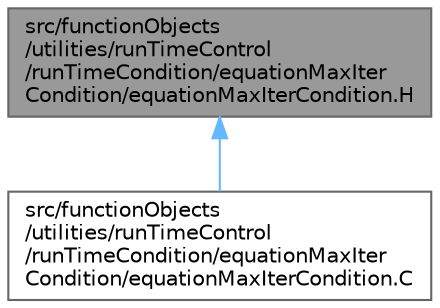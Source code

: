 digraph "src/functionObjects/utilities/runTimeControl/runTimeCondition/equationMaxIterCondition/equationMaxIterCondition.H"
{
 // LATEX_PDF_SIZE
  bgcolor="transparent";
  edge [fontname=Helvetica,fontsize=10,labelfontname=Helvetica,labelfontsize=10];
  node [fontname=Helvetica,fontsize=10,shape=box,height=0.2,width=0.4];
  Node1 [id="Node000001",label="src/functionObjects\l/utilities/runTimeControl\l/runTimeCondition/equationMaxIter\lCondition/equationMaxIterCondition.H",height=0.2,width=0.4,color="gray40", fillcolor="grey60", style="filled", fontcolor="black",tooltip=" "];
  Node1 -> Node2 [id="edge1_Node000001_Node000002",dir="back",color="steelblue1",style="solid",tooltip=" "];
  Node2 [id="Node000002",label="src/functionObjects\l/utilities/runTimeControl\l/runTimeCondition/equationMaxIter\lCondition/equationMaxIterCondition.C",height=0.2,width=0.4,color="grey40", fillcolor="white", style="filled",URL="$equationMaxIterCondition_8C.html",tooltip=" "];
}
